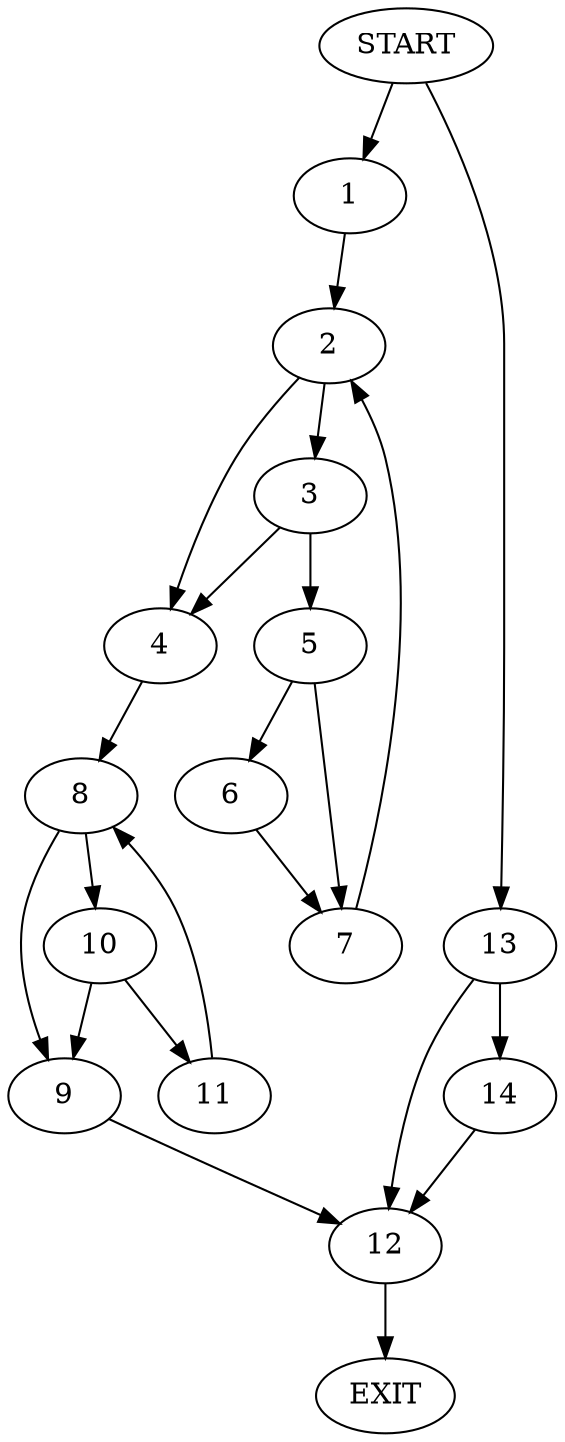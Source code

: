digraph {
0 [label="START"]
15 [label="EXIT"]
0 -> 1
1 -> 2
2 -> 3
2 -> 4
5 -> 6
5 -> 7
7 -> 2
6 -> 7
4 -> 8
3 -> 5
3 -> 4
8 -> 9
8 -> 10
11 -> 8
10 -> 9
10 -> 11
9 -> 12
12 -> 15
0 -> 13
13 -> 12
13 -> 14
14 -> 12
}
